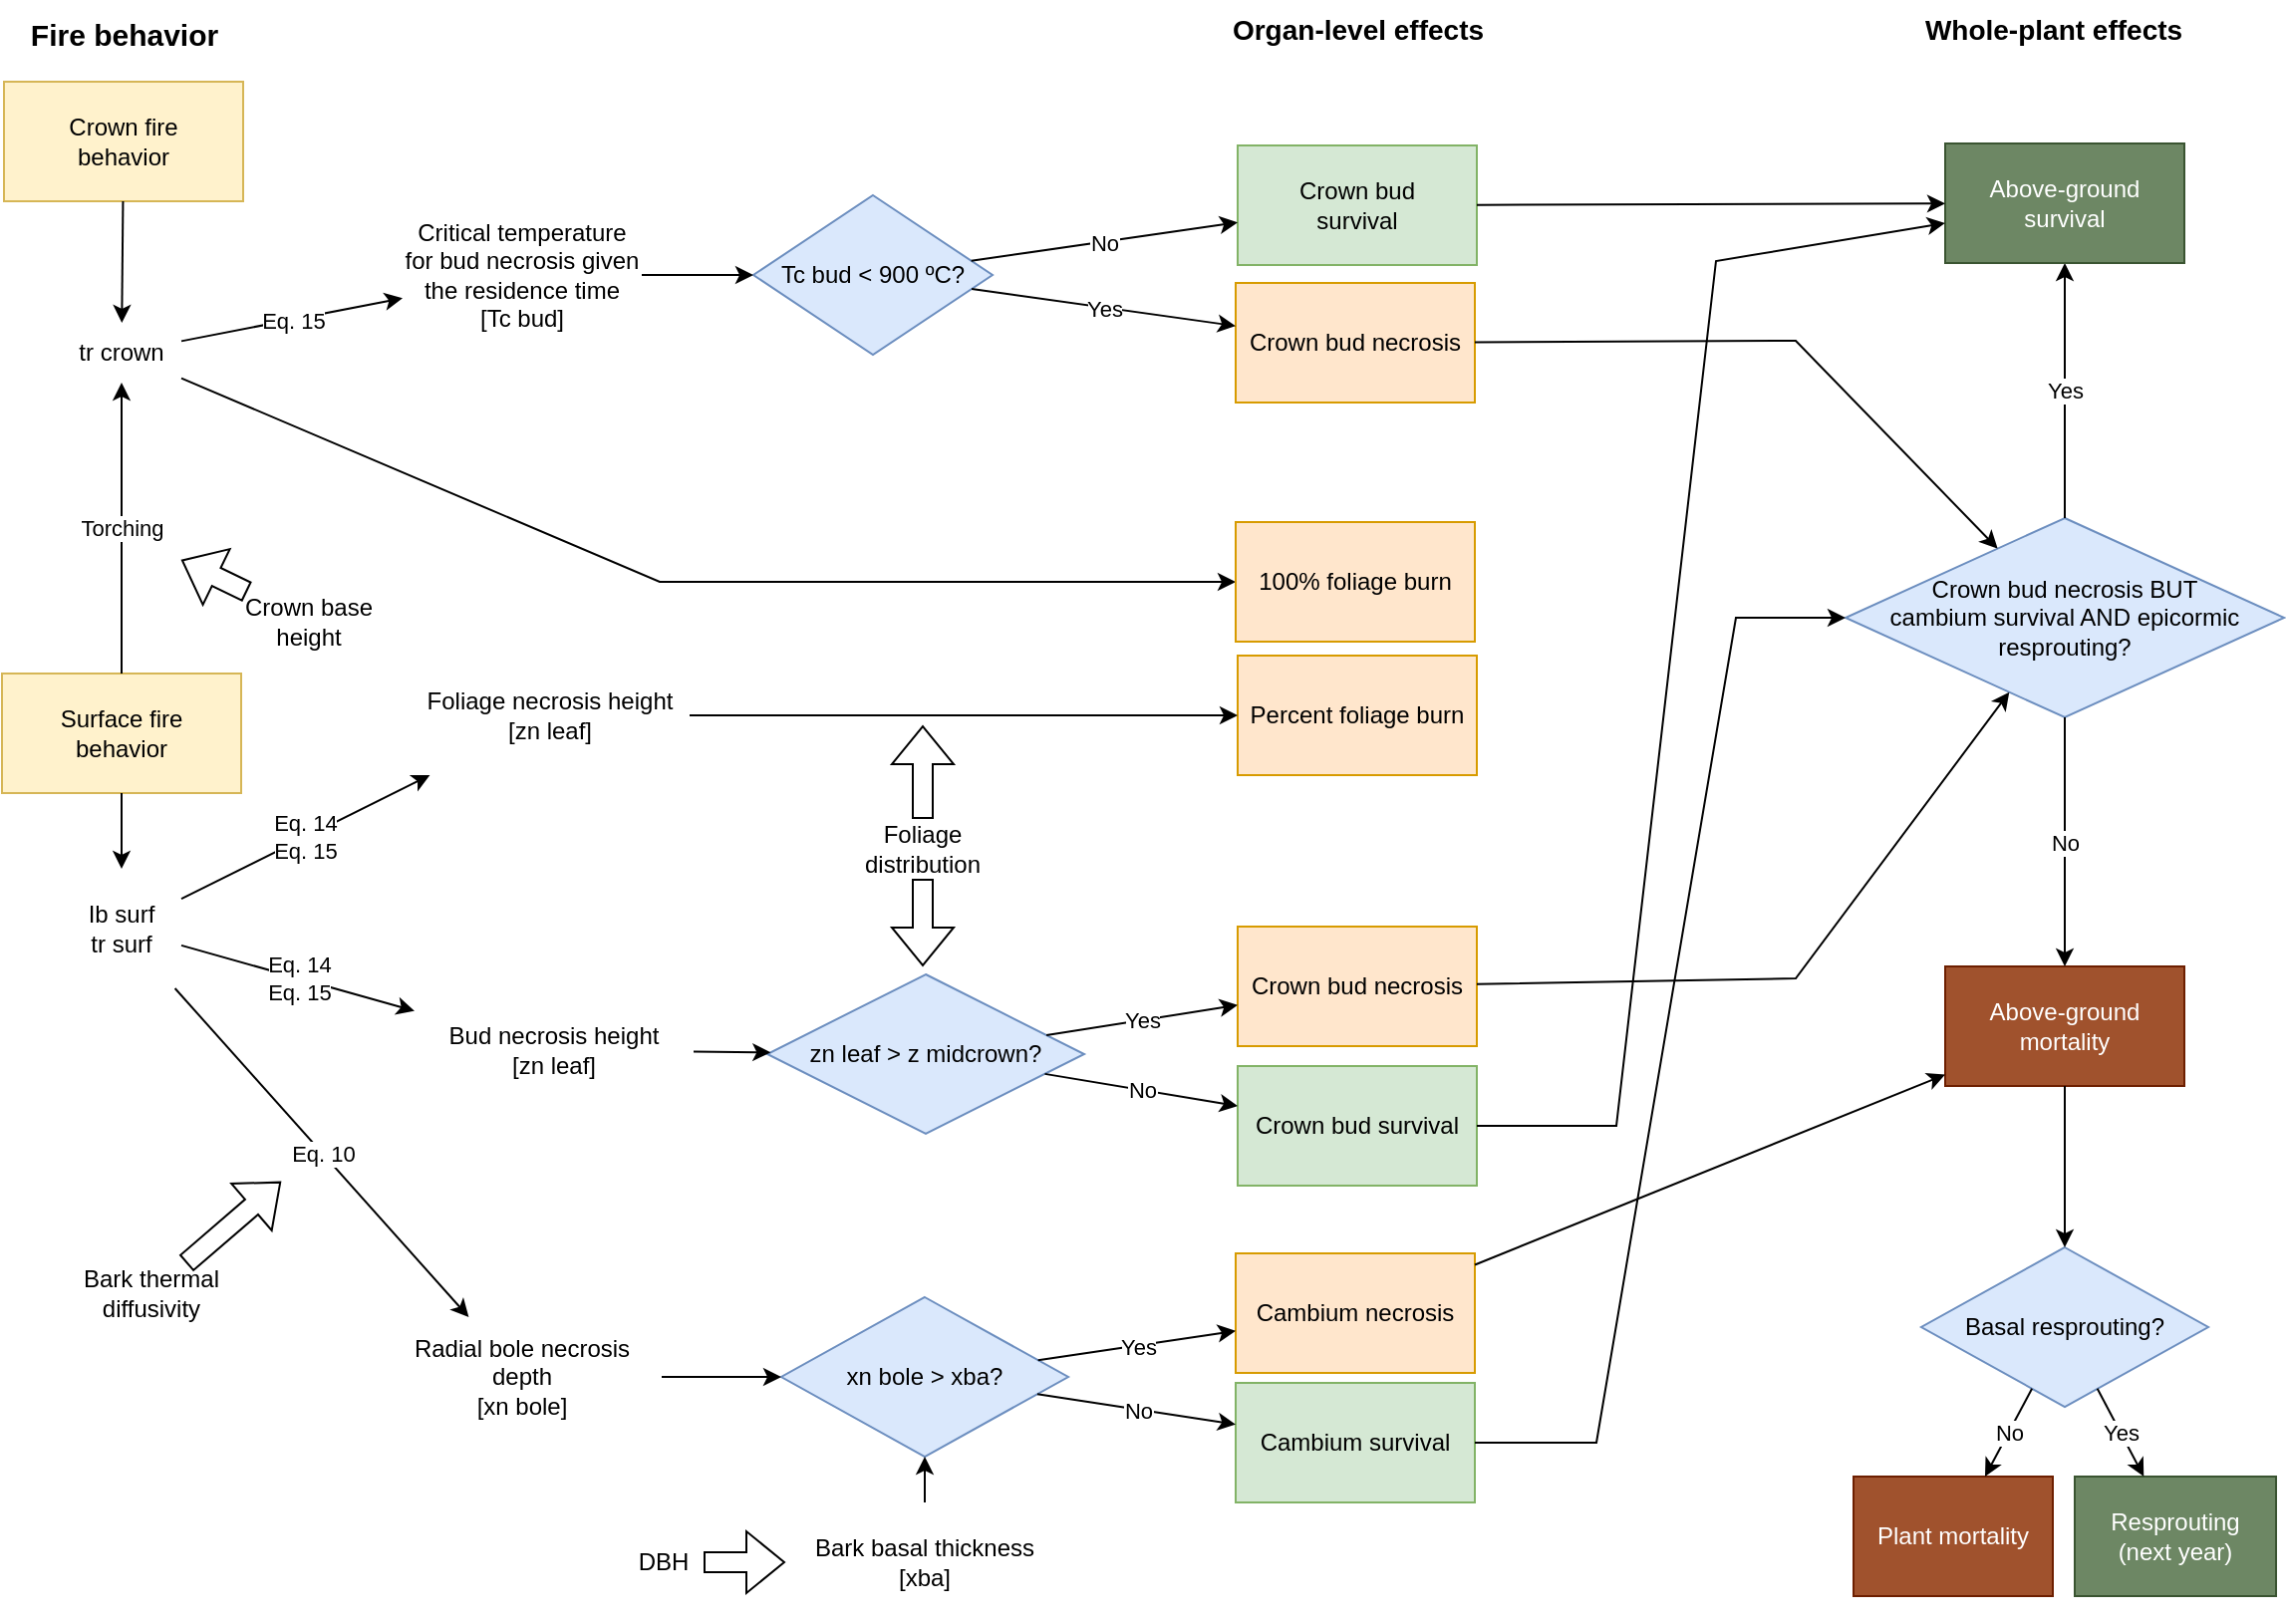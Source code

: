 <mxfile version="21.3.3" type="github">
  <diagram name="Pàgina-1" id="bBgiHrPNS2ZgieH73Jew">
    <mxGraphModel dx="1434" dy="822" grid="1" gridSize="10" guides="1" tooltips="1" connect="1" arrows="1" fold="1" page="1" pageScale="1" pageWidth="1169" pageHeight="827" math="0" shadow="0">
      <root>
        <mxCell id="0" />
        <mxCell id="1" parent="0" />
        <mxCell id="AxkiLZUDBh2oXADrsPW7-1" value="&lt;div&gt;Crown fire&lt;/div&gt;&lt;div&gt;behavior&lt;br&gt;&lt;/div&gt;" style="rounded=0;whiteSpace=wrap;html=1;fillColor=#fff2cc;strokeColor=#d6b656;" parent="1" vertex="1">
          <mxGeometry x="21" y="50" width="120" height="60" as="geometry" />
        </mxCell>
        <mxCell id="AxkiLZUDBh2oXADrsPW7-3" value="tr crown" style="text;html=1;strokeColor=none;fillColor=none;align=center;verticalAlign=middle;whiteSpace=wrap;rounded=0;" parent="1" vertex="1">
          <mxGeometry x="50" y="171" width="60" height="30" as="geometry" />
        </mxCell>
        <mxCell id="AxkiLZUDBh2oXADrsPW7-6" value="Tc bud &amp;lt; 900 ºC?" style="rhombus;whiteSpace=wrap;html=1;fillColor=#dae8fc;strokeColor=#6c8ebf;" parent="1" vertex="1">
          <mxGeometry x="397" y="107" width="120" height="80" as="geometry" />
        </mxCell>
        <mxCell id="AxkiLZUDBh2oXADrsPW7-8" value="&lt;div&gt;Critical temperature for bud necrosis given the residence time&lt;br&gt;&lt;/div&gt;&lt;div&gt;[Tc bud]&lt;/div&gt;" style="text;html=1;strokeColor=none;fillColor=none;align=center;verticalAlign=middle;whiteSpace=wrap;rounded=0;" parent="1" vertex="1">
          <mxGeometry x="221" y="117" width="120" height="60" as="geometry" />
        </mxCell>
        <mxCell id="AxkiLZUDBh2oXADrsPW7-9" value="" style="endArrow=classic;html=1;rounded=0;" parent="1" source="AxkiLZUDBh2oXADrsPW7-3" target="AxkiLZUDBh2oXADrsPW7-8" edge="1">
          <mxGeometry relative="1" as="geometry">
            <mxPoint x="130" y="147" as="sourcePoint" />
            <mxPoint x="500" y="407" as="targetPoint" />
          </mxGeometry>
        </mxCell>
        <mxCell id="AxkiLZUDBh2oXADrsPW7-10" value="Eq. 15" style="edgeLabel;resizable=0;html=1;align=center;verticalAlign=middle;" parent="AxkiLZUDBh2oXADrsPW7-9" connectable="0" vertex="1">
          <mxGeometry relative="1" as="geometry" />
        </mxCell>
        <mxCell id="AxkiLZUDBh2oXADrsPW7-11" value="" style="endArrow=classic;html=1;rounded=0;" parent="1" source="AxkiLZUDBh2oXADrsPW7-8" target="AxkiLZUDBh2oXADrsPW7-6" edge="1">
          <mxGeometry width="50" height="50" relative="1" as="geometry">
            <mxPoint x="400" y="427" as="sourcePoint" />
            <mxPoint x="450" y="377" as="targetPoint" />
          </mxGeometry>
        </mxCell>
        <mxCell id="AxkiLZUDBh2oXADrsPW7-13" value="Crown bud necrosis" style="rounded=0;whiteSpace=wrap;html=1;fillColor=#ffe6cc;strokeColor=#d79b00;" parent="1" vertex="1">
          <mxGeometry x="639" y="151" width="120" height="60" as="geometry" />
        </mxCell>
        <mxCell id="AxkiLZUDBh2oXADrsPW7-14" value="" style="endArrow=classic;html=1;rounded=0;" parent="1" source="AxkiLZUDBh2oXADrsPW7-6" target="AxkiLZUDBh2oXADrsPW7-13" edge="1">
          <mxGeometry relative="1" as="geometry">
            <mxPoint x="520" y="147" as="sourcePoint" />
            <mxPoint x="231" y="159" as="targetPoint" />
          </mxGeometry>
        </mxCell>
        <mxCell id="AxkiLZUDBh2oXADrsPW7-15" value="Yes" style="edgeLabel;resizable=0;html=1;align=center;verticalAlign=middle;" parent="AxkiLZUDBh2oXADrsPW7-14" connectable="0" vertex="1">
          <mxGeometry relative="1" as="geometry" />
        </mxCell>
        <mxCell id="AxkiLZUDBh2oXADrsPW7-26" value="" style="endArrow=classic;html=1;rounded=0;" parent="1" source="AxkiLZUDBh2oXADrsPW7-3" target="AxkiLZUDBh2oXADrsPW7-29" edge="1">
          <mxGeometry width="50" height="50" relative="1" as="geometry">
            <mxPoint x="344" y="258.225" as="sourcePoint" />
            <mxPoint x="401" y="256" as="targetPoint" />
            <Array as="points">
              <mxPoint x="350" y="301" />
            </Array>
          </mxGeometry>
        </mxCell>
        <mxCell id="AxkiLZUDBh2oXADrsPW7-29" value="&lt;div&gt;100% foliage burn&lt;/div&gt;" style="rounded=0;whiteSpace=wrap;html=1;fillColor=#ffe6cc;strokeColor=#d79b00;" parent="1" vertex="1">
          <mxGeometry x="639" y="271" width="120" height="60" as="geometry" />
        </mxCell>
        <mxCell id="AxkiLZUDBh2oXADrsPW7-31" value="&lt;div&gt;Crown bud &lt;br&gt;&lt;/div&gt;&lt;div&gt;survival&lt;/div&gt;" style="rounded=0;whiteSpace=wrap;html=1;fillColor=#d5e8d4;strokeColor=#82b366;" parent="1" vertex="1">
          <mxGeometry x="640" y="82" width="120" height="60" as="geometry" />
        </mxCell>
        <mxCell id="AxkiLZUDBh2oXADrsPW7-32" value="" style="endArrow=classic;html=1;rounded=0;" parent="1" source="AxkiLZUDBh2oXADrsPW7-6" target="AxkiLZUDBh2oXADrsPW7-31" edge="1">
          <mxGeometry relative="1" as="geometry">
            <mxPoint x="507" y="291" as="sourcePoint" />
            <mxPoint x="640" y="336" as="targetPoint" />
            <Array as="points" />
          </mxGeometry>
        </mxCell>
        <mxCell id="AxkiLZUDBh2oXADrsPW7-33" value="No" style="edgeLabel;resizable=0;html=1;align=center;verticalAlign=middle;" parent="AxkiLZUDBh2oXADrsPW7-32" connectable="0" vertex="1">
          <mxGeometry relative="1" as="geometry" />
        </mxCell>
        <mxCell id="AxkiLZUDBh2oXADrsPW7-34" value="&lt;div&gt;Surface fire &lt;br&gt;&lt;/div&gt;&lt;div&gt;behavior&lt;/div&gt;" style="rounded=0;whiteSpace=wrap;html=1;fillColor=#fff2cc;strokeColor=#d6b656;" parent="1" vertex="1">
          <mxGeometry x="20" y="347" width="120" height="60" as="geometry" />
        </mxCell>
        <mxCell id="AxkiLZUDBh2oXADrsPW7-35" value="" style="endArrow=classic;html=1;rounded=0;" parent="1" source="AxkiLZUDBh2oXADrsPW7-1" target="AxkiLZUDBh2oXADrsPW7-3" edge="1">
          <mxGeometry width="50" height="50" relative="1" as="geometry">
            <mxPoint x="351" y="157" as="sourcePoint" />
            <mxPoint x="407" y="157" as="targetPoint" />
          </mxGeometry>
        </mxCell>
        <mxCell id="AxkiLZUDBh2oXADrsPW7-36" value="&lt;div&gt;Ib surf&lt;br&gt;&lt;/div&gt;&lt;div&gt;tr surf&lt;/div&gt;" style="text;html=1;strokeColor=none;fillColor=none;align=center;verticalAlign=middle;whiteSpace=wrap;rounded=0;" parent="1" vertex="1">
          <mxGeometry x="50" y="445" width="60" height="60" as="geometry" />
        </mxCell>
        <mxCell id="AxkiLZUDBh2oXADrsPW7-37" value="&lt;div&gt;Foliage necrosis height&lt;br&gt;&lt;/div&gt;&lt;div&gt;[zn leaf]&lt;/div&gt;" style="text;html=1;strokeColor=none;fillColor=none;align=center;verticalAlign=middle;whiteSpace=wrap;rounded=0;" parent="1" vertex="1">
          <mxGeometry x="225" y="338" width="140" height="60" as="geometry" />
        </mxCell>
        <mxCell id="AxkiLZUDBh2oXADrsPW7-38" value="&lt;div&gt;Bud necrosis height&lt;br&gt;&lt;/div&gt;&lt;div&gt;[zn leaf]&lt;/div&gt;" style="text;html=1;strokeColor=none;fillColor=none;align=center;verticalAlign=middle;whiteSpace=wrap;rounded=0;" parent="1" vertex="1">
          <mxGeometry x="227" y="506" width="140" height="60" as="geometry" />
        </mxCell>
        <mxCell id="AxkiLZUDBh2oXADrsPW7-39" value="&lt;div&gt;Percent foliage burn&lt;/div&gt;" style="rounded=0;whiteSpace=wrap;html=1;fillColor=#ffe6cc;strokeColor=#d79b00;" parent="1" vertex="1">
          <mxGeometry x="640" y="338" width="120" height="60" as="geometry" />
        </mxCell>
        <mxCell id="AxkiLZUDBh2oXADrsPW7-40" value="" style="endArrow=classic;html=1;rounded=0;" parent="1" source="AxkiLZUDBh2oXADrsPW7-37" target="AxkiLZUDBh2oXADrsPW7-39" edge="1">
          <mxGeometry width="50" height="50" relative="1" as="geometry">
            <mxPoint x="354" y="232" as="sourcePoint" />
            <mxPoint x="407" y="232" as="targetPoint" />
          </mxGeometry>
        </mxCell>
        <mxCell id="AxkiLZUDBh2oXADrsPW7-41" value="zn leaf &amp;gt; z midcrown?" style="rhombus;whiteSpace=wrap;html=1;fillColor=#dae8fc;strokeColor=#6c8ebf;" parent="1" vertex="1">
          <mxGeometry x="404" y="498" width="159" height="80" as="geometry" />
        </mxCell>
        <mxCell id="AxkiLZUDBh2oXADrsPW7-42" value="Crown bud necrosis" style="rounded=0;whiteSpace=wrap;html=1;fillColor=#ffe6cc;strokeColor=#d79b00;" parent="1" vertex="1">
          <mxGeometry x="640" y="474" width="120" height="60" as="geometry" />
        </mxCell>
        <mxCell id="AxkiLZUDBh2oXADrsPW7-43" value="" style="endArrow=classic;html=1;rounded=0;" parent="1" source="AxkiLZUDBh2oXADrsPW7-41" target="AxkiLZUDBh2oXADrsPW7-42" edge="1">
          <mxGeometry relative="1" as="geometry">
            <mxPoint x="530" y="605" as="sourcePoint" />
            <mxPoint x="241" y="617" as="targetPoint" />
          </mxGeometry>
        </mxCell>
        <mxCell id="AxkiLZUDBh2oXADrsPW7-44" value="Yes" style="edgeLabel;resizable=0;html=1;align=center;verticalAlign=middle;" parent="AxkiLZUDBh2oXADrsPW7-43" connectable="0" vertex="1">
          <mxGeometry relative="1" as="geometry" />
        </mxCell>
        <mxCell id="AxkiLZUDBh2oXADrsPW7-45" value="Crown bud survival" style="rounded=0;whiteSpace=wrap;html=1;fillColor=#d5e8d4;strokeColor=#82b366;" parent="1" vertex="1">
          <mxGeometry x="640" y="544" width="120" height="60" as="geometry" />
        </mxCell>
        <mxCell id="AxkiLZUDBh2oXADrsPW7-46" value="" style="endArrow=classic;html=1;rounded=0;" parent="1" source="AxkiLZUDBh2oXADrsPW7-41" target="AxkiLZUDBh2oXADrsPW7-45" edge="1">
          <mxGeometry relative="1" as="geometry">
            <mxPoint x="517" y="749" as="sourcePoint" />
            <mxPoint x="650" y="794" as="targetPoint" />
            <Array as="points" />
          </mxGeometry>
        </mxCell>
        <mxCell id="AxkiLZUDBh2oXADrsPW7-47" value="No" style="edgeLabel;resizable=0;html=1;align=center;verticalAlign=middle;" parent="AxkiLZUDBh2oXADrsPW7-46" connectable="0" vertex="1">
          <mxGeometry relative="1" as="geometry" />
        </mxCell>
        <mxCell id="AxkiLZUDBh2oXADrsPW7-48" value="" style="endArrow=classic;html=1;rounded=0;" parent="1" source="AxkiLZUDBh2oXADrsPW7-38" edge="1" target="AxkiLZUDBh2oXADrsPW7-41">
          <mxGeometry width="50" height="50" relative="1" as="geometry">
            <mxPoint x="354" y="232" as="sourcePoint" />
            <mxPoint x="411" y="517" as="targetPoint" />
          </mxGeometry>
        </mxCell>
        <mxCell id="AxkiLZUDBh2oXADrsPW7-49" value="" style="endArrow=classic;html=1;rounded=0;" parent="1" source="AxkiLZUDBh2oXADrsPW7-36" target="AxkiLZUDBh2oXADrsPW7-37" edge="1">
          <mxGeometry relative="1" as="geometry">
            <mxPoint x="120" y="163" as="sourcePoint" />
            <mxPoint x="234" y="208" as="targetPoint" />
          </mxGeometry>
        </mxCell>
        <mxCell id="AxkiLZUDBh2oXADrsPW7-50" value="&lt;div&gt;Eq. 14&lt;/div&gt;&lt;div&gt;Eq. 15&lt;br&gt;&lt;/div&gt;" style="edgeLabel;resizable=0;html=1;align=center;verticalAlign=middle;" parent="AxkiLZUDBh2oXADrsPW7-49" connectable="0" vertex="1">
          <mxGeometry relative="1" as="geometry" />
        </mxCell>
        <mxCell id="AxkiLZUDBh2oXADrsPW7-51" value="" style="endArrow=classic;html=1;rounded=0;" parent="1" source="AxkiLZUDBh2oXADrsPW7-36" target="AxkiLZUDBh2oXADrsPW7-38" edge="1">
          <mxGeometry relative="1" as="geometry">
            <mxPoint x="124" y="477" as="sourcePoint" />
            <mxPoint x="220" y="460" as="targetPoint" />
          </mxGeometry>
        </mxCell>
        <mxCell id="AxkiLZUDBh2oXADrsPW7-52" value="&lt;div&gt;Eq. 14&lt;/div&gt;&lt;div&gt;Eq. 15&lt;br&gt;&lt;/div&gt;" style="edgeLabel;resizable=0;html=1;align=center;verticalAlign=middle;" parent="AxkiLZUDBh2oXADrsPW7-51" connectable="0" vertex="1">
          <mxGeometry relative="1" as="geometry" />
        </mxCell>
        <mxCell id="AxkiLZUDBh2oXADrsPW7-53" value="" style="endArrow=classic;html=1;rounded=0;" parent="1" source="AxkiLZUDBh2oXADrsPW7-34" target="AxkiLZUDBh2oXADrsPW7-36" edge="1">
          <mxGeometry width="50" height="50" relative="1" as="geometry">
            <mxPoint x="90" y="72" as="sourcePoint" />
            <mxPoint x="90" y="136" as="targetPoint" />
          </mxGeometry>
        </mxCell>
        <mxCell id="AxkiLZUDBh2oXADrsPW7-54" value="&lt;div&gt;Radial bole necrosis depth&lt;br&gt;&lt;/div&gt;&lt;div&gt;[xn bole]&lt;/div&gt;" style="text;html=1;strokeColor=none;fillColor=none;align=center;verticalAlign=middle;whiteSpace=wrap;rounded=0;" parent="1" vertex="1">
          <mxGeometry x="211" y="670" width="140" height="60" as="geometry" />
        </mxCell>
        <mxCell id="AxkiLZUDBh2oXADrsPW7-55" value="xn bole &amp;gt; xba?" style="rhombus;whiteSpace=wrap;html=1;fillColor=#dae8fc;strokeColor=#6c8ebf;" parent="1" vertex="1">
          <mxGeometry x="411" y="660" width="144" height="80" as="geometry" />
        </mxCell>
        <mxCell id="AxkiLZUDBh2oXADrsPW7-56" value="" style="endArrow=classic;html=1;rounded=0;" parent="1" source="AxkiLZUDBh2oXADrsPW7-54" target="AxkiLZUDBh2oXADrsPW7-55" edge="1">
          <mxGeometry width="50" height="50" relative="1" as="geometry">
            <mxPoint x="377" y="527" as="sourcePoint" />
            <mxPoint x="421" y="527" as="targetPoint" />
          </mxGeometry>
        </mxCell>
        <mxCell id="AxkiLZUDBh2oXADrsPW7-57" value="Foliage distribution" style="text;html=1;strokeColor=none;fillColor=none;align=center;verticalAlign=middle;whiteSpace=wrap;rounded=0;" parent="1" vertex="1">
          <mxGeometry x="452" y="420" width="60" height="30" as="geometry" />
        </mxCell>
        <mxCell id="AxkiLZUDBh2oXADrsPW7-58" value="" style="shape=flexArrow;endArrow=classic;html=1;rounded=0;" parent="1" source="AxkiLZUDBh2oXADrsPW7-57" edge="1">
          <mxGeometry width="50" height="50" relative="1" as="geometry">
            <mxPoint x="475" y="420" as="sourcePoint" />
            <mxPoint x="482" y="494" as="targetPoint" />
          </mxGeometry>
        </mxCell>
        <mxCell id="AxkiLZUDBh2oXADrsPW7-64" value="Cambium necrosis" style="rounded=0;whiteSpace=wrap;html=1;fillColor=#ffe6cc;strokeColor=#d79b00;" parent="1" vertex="1">
          <mxGeometry x="639" y="638" width="120" height="60" as="geometry" />
        </mxCell>
        <mxCell id="AxkiLZUDBh2oXADrsPW7-65" value="" style="endArrow=classic;html=1;rounded=0;" parent="1" source="AxkiLZUDBh2oXADrsPW7-55" target="AxkiLZUDBh2oXADrsPW7-64" edge="1">
          <mxGeometry relative="1" as="geometry">
            <mxPoint x="557" y="691" as="sourcePoint" />
            <mxPoint x="240" y="785" as="targetPoint" />
          </mxGeometry>
        </mxCell>
        <mxCell id="AxkiLZUDBh2oXADrsPW7-66" value="Yes" style="edgeLabel;resizable=0;html=1;align=center;verticalAlign=middle;" parent="AxkiLZUDBh2oXADrsPW7-65" connectable="0" vertex="1">
          <mxGeometry relative="1" as="geometry" />
        </mxCell>
        <mxCell id="AxkiLZUDBh2oXADrsPW7-67" value="Cambium survival" style="rounded=0;whiteSpace=wrap;html=1;fillColor=#d5e8d4;strokeColor=#82b366;" parent="1" vertex="1">
          <mxGeometry x="639" y="703" width="120" height="60" as="geometry" />
        </mxCell>
        <mxCell id="AxkiLZUDBh2oXADrsPW7-68" value="" style="endArrow=classic;html=1;rounded=0;" parent="1" source="AxkiLZUDBh2oXADrsPW7-55" target="AxkiLZUDBh2oXADrsPW7-67" edge="1">
          <mxGeometry relative="1" as="geometry">
            <mxPoint x="529" y="705" as="sourcePoint" />
            <mxPoint x="649" y="962" as="targetPoint" />
            <Array as="points" />
          </mxGeometry>
        </mxCell>
        <mxCell id="AxkiLZUDBh2oXADrsPW7-69" value="No" style="edgeLabel;resizable=0;html=1;align=center;verticalAlign=middle;" parent="AxkiLZUDBh2oXADrsPW7-68" connectable="0" vertex="1">
          <mxGeometry relative="1" as="geometry" />
        </mxCell>
        <mxCell id="AxkiLZUDBh2oXADrsPW7-71" value="" style="endArrow=classic;html=1;rounded=0;" parent="1" source="AxkiLZUDBh2oXADrsPW7-36" target="AxkiLZUDBh2oXADrsPW7-54" edge="1">
          <mxGeometry relative="1" as="geometry">
            <mxPoint x="120" y="491" as="sourcePoint" />
            <mxPoint x="237" y="513" as="targetPoint" />
          </mxGeometry>
        </mxCell>
        <mxCell id="AxkiLZUDBh2oXADrsPW7-72" value="&lt;div&gt;Eq. 10&lt;/div&gt;" style="edgeLabel;resizable=0;html=1;align=center;verticalAlign=middle;" parent="AxkiLZUDBh2oXADrsPW7-71" connectable="0" vertex="1">
          <mxGeometry relative="1" as="geometry" />
        </mxCell>
        <mxCell id="AxkiLZUDBh2oXADrsPW7-73" value="Bark thermal diffusivity" style="text;html=1;strokeColor=none;fillColor=none;align=center;verticalAlign=middle;whiteSpace=wrap;rounded=0;" parent="1" vertex="1">
          <mxGeometry x="50" y="643" width="90" height="30" as="geometry" />
        </mxCell>
        <mxCell id="AxkiLZUDBh2oXADrsPW7-74" value="" style="shape=flexArrow;endArrow=classic;html=1;rounded=0;" parent="1" source="AxkiLZUDBh2oXADrsPW7-73" edge="1">
          <mxGeometry width="50" height="50" relative="1" as="geometry">
            <mxPoint x="500" y="397" as="sourcePoint" />
            <mxPoint x="160" y="602" as="targetPoint" />
          </mxGeometry>
        </mxCell>
        <mxCell id="AxkiLZUDBh2oXADrsPW7-75" value="&lt;div&gt;Bark basal thickness&lt;br&gt;&lt;/div&gt;&lt;div&gt;[xba]&lt;br&gt;&lt;/div&gt;" style="text;html=1;strokeColor=none;fillColor=none;align=center;verticalAlign=middle;whiteSpace=wrap;rounded=0;" parent="1" vertex="1">
          <mxGeometry x="413" y="763" width="140" height="60" as="geometry" />
        </mxCell>
        <mxCell id="AxkiLZUDBh2oXADrsPW7-76" value="" style="endArrow=classic;html=1;rounded=0;" parent="1" source="AxkiLZUDBh2oXADrsPW7-75" target="AxkiLZUDBh2oXADrsPW7-55" edge="1">
          <mxGeometry width="50" height="50" relative="1" as="geometry">
            <mxPoint x="361" y="694" as="sourcePoint" />
            <mxPoint x="423" y="693" as="targetPoint" />
          </mxGeometry>
        </mxCell>
        <mxCell id="AxkiLZUDBh2oXADrsPW7-81" value="&lt;div&gt;Crown bud necrosis BUT&lt;/div&gt;&lt;div&gt;cambium survival AND epicormic &lt;br&gt;&lt;/div&gt;&lt;div&gt;resprouting?&lt;/div&gt;" style="rhombus;whiteSpace=wrap;html=1;fillColor=#dae8fc;strokeColor=#6c8ebf;" parent="1" vertex="1">
          <mxGeometry x="945" y="269" width="220" height="100" as="geometry" />
        </mxCell>
        <mxCell id="AxkiLZUDBh2oXADrsPW7-83" value="" style="endArrow=classic;html=1;rounded=0;" parent="1" source="AxkiLZUDBh2oXADrsPW7-13" target="AxkiLZUDBh2oXADrsPW7-81" edge="1">
          <mxGeometry width="50" height="50" relative="1" as="geometry">
            <mxPoint x="600" y="420" as="sourcePoint" />
            <mxPoint x="650" y="370" as="targetPoint" />
            <Array as="points">
              <mxPoint x="920" y="180" />
            </Array>
          </mxGeometry>
        </mxCell>
        <mxCell id="AxkiLZUDBh2oXADrsPW7-84" value="" style="endArrow=classic;html=1;rounded=0;" parent="1" source="AxkiLZUDBh2oXADrsPW7-42" target="AxkiLZUDBh2oXADrsPW7-81" edge="1">
          <mxGeometry width="50" height="50" relative="1" as="geometry">
            <mxPoint x="738" y="96" as="sourcePoint" />
            <mxPoint x="932" y="248" as="targetPoint" />
            <Array as="points">
              <mxPoint x="920" y="500" />
            </Array>
          </mxGeometry>
        </mxCell>
        <mxCell id="AxkiLZUDBh2oXADrsPW7-85" value="" style="endArrow=classic;html=1;rounded=0;" parent="1" source="AxkiLZUDBh2oXADrsPW7-81" target="AxkiLZUDBh2oXADrsPW7-101" edge="1">
          <mxGeometry relative="1" as="geometry">
            <mxPoint x="526" y="241" as="sourcePoint" />
            <mxPoint x="640" y="240" as="targetPoint" />
          </mxGeometry>
        </mxCell>
        <mxCell id="AxkiLZUDBh2oXADrsPW7-86" value="Yes" style="edgeLabel;resizable=0;html=1;align=center;verticalAlign=middle;" parent="AxkiLZUDBh2oXADrsPW7-85" connectable="0" vertex="1">
          <mxGeometry relative="1" as="geometry" />
        </mxCell>
        <mxCell id="AxkiLZUDBh2oXADrsPW7-87" value="&lt;div&gt;Above-ground&lt;/div&gt;&lt;div&gt;mortality&lt;br&gt;&lt;/div&gt;" style="rounded=0;whiteSpace=wrap;html=1;fillColor=#a0522d;fontColor=#ffffff;strokeColor=#6D1F00;" parent="1" vertex="1">
          <mxGeometry x="995" y="494" width="120" height="60" as="geometry" />
        </mxCell>
        <mxCell id="AxkiLZUDBh2oXADrsPW7-88" value="" style="endArrow=classic;html=1;rounded=0;" parent="1" source="AxkiLZUDBh2oXADrsPW7-81" target="AxkiLZUDBh2oXADrsPW7-87" edge="1">
          <mxGeometry relative="1" as="geometry">
            <mxPoint x="506" y="256" as="sourcePoint" />
            <mxPoint x="640" y="304" as="targetPoint" />
            <Array as="points" />
          </mxGeometry>
        </mxCell>
        <mxCell id="AxkiLZUDBh2oXADrsPW7-89" value="No" style="edgeLabel;resizable=0;html=1;align=center;verticalAlign=middle;" parent="AxkiLZUDBh2oXADrsPW7-88" connectable="0" vertex="1">
          <mxGeometry relative="1" as="geometry" />
        </mxCell>
        <mxCell id="AxkiLZUDBh2oXADrsPW7-90" value="" style="endArrow=classic;html=1;rounded=0;" parent="1" source="AxkiLZUDBh2oXADrsPW7-64" target="AxkiLZUDBh2oXADrsPW7-87" edge="1">
          <mxGeometry width="50" height="50" relative="1" as="geometry">
            <mxPoint x="750" y="515" as="sourcePoint" />
            <mxPoint x="1049" y="291" as="targetPoint" />
          </mxGeometry>
        </mxCell>
        <mxCell id="AxkiLZUDBh2oXADrsPW7-92" value="Basal resprouting?" style="rhombus;whiteSpace=wrap;html=1;fillColor=#dae8fc;strokeColor=#6c8ebf;" parent="1" vertex="1">
          <mxGeometry x="983" y="635" width="144" height="80" as="geometry" />
        </mxCell>
        <mxCell id="AxkiLZUDBh2oXADrsPW7-93" value="" style="endArrow=classic;html=1;rounded=0;" parent="1" source="AxkiLZUDBh2oXADrsPW7-87" target="AxkiLZUDBh2oXADrsPW7-92" edge="1">
          <mxGeometry width="50" height="50" relative="1" as="geometry">
            <mxPoint x="743" y="515" as="sourcePoint" />
            <mxPoint x="1024" y="263" as="targetPoint" />
          </mxGeometry>
        </mxCell>
        <mxCell id="AxkiLZUDBh2oXADrsPW7-95" value="Plant mortality" style="rounded=0;whiteSpace=wrap;html=1;fillColor=#a0522d;strokeColor=#6D1F00;fontColor=#ffffff;" parent="1" vertex="1">
          <mxGeometry x="949" y="750" width="100" height="60" as="geometry" />
        </mxCell>
        <mxCell id="AxkiLZUDBh2oXADrsPW7-96" value="" style="endArrow=classic;html=1;rounded=0;" parent="1" source="AxkiLZUDBh2oXADrsPW7-92" target="AxkiLZUDBh2oXADrsPW7-95" edge="1">
          <mxGeometry relative="1" as="geometry">
            <mxPoint x="1062" y="280" as="sourcePoint" />
            <mxPoint x="1065" y="546" as="targetPoint" />
            <Array as="points" />
          </mxGeometry>
        </mxCell>
        <mxCell id="AxkiLZUDBh2oXADrsPW7-97" value="No" style="edgeLabel;resizable=0;html=1;align=center;verticalAlign=middle;" parent="AxkiLZUDBh2oXADrsPW7-96" connectable="0" vertex="1">
          <mxGeometry relative="1" as="geometry" />
        </mxCell>
        <mxCell id="AxkiLZUDBh2oXADrsPW7-98" value="&lt;div&gt;Resprouting&lt;/div&gt;&lt;div&gt;(next year)&lt;br&gt;&lt;/div&gt;" style="rounded=0;whiteSpace=wrap;html=1;fillColor=#6d8764;strokeColor=#3A5431;fontColor=#ffffff;" parent="1" vertex="1">
          <mxGeometry x="1060" y="750" width="101" height="60" as="geometry" />
        </mxCell>
        <mxCell id="AxkiLZUDBh2oXADrsPW7-99" value="" style="endArrow=classic;html=1;rounded=0;" parent="1" source="AxkiLZUDBh2oXADrsPW7-92" target="AxkiLZUDBh2oXADrsPW7-98" edge="1">
          <mxGeometry relative="1" as="geometry">
            <mxPoint x="982" y="216" as="sourcePoint" />
            <mxPoint x="760" y="177" as="targetPoint" />
          </mxGeometry>
        </mxCell>
        <mxCell id="AxkiLZUDBh2oXADrsPW7-100" value="Yes" style="edgeLabel;resizable=0;html=1;align=center;verticalAlign=middle;" parent="AxkiLZUDBh2oXADrsPW7-99" connectable="0" vertex="1">
          <mxGeometry relative="1" as="geometry" />
        </mxCell>
        <mxCell id="AxkiLZUDBh2oXADrsPW7-101" value="&lt;div&gt;Above-ground&lt;/div&gt;&lt;div&gt;survival&lt;br&gt;&lt;/div&gt;" style="rounded=0;whiteSpace=wrap;html=1;fillColor=#6d8764;strokeColor=#3A5431;fontColor=#ffffff;" parent="1" vertex="1">
          <mxGeometry x="995" y="81" width="120" height="60" as="geometry" />
        </mxCell>
        <mxCell id="bId5LgiYHKoCAPE9A3Xx-1" value="" style="endArrow=classic;html=1;rounded=0;" edge="1" parent="1" source="AxkiLZUDBh2oXADrsPW7-34" target="AxkiLZUDBh2oXADrsPW7-3">
          <mxGeometry relative="1" as="geometry">
            <mxPoint x="119" y="515" as="sourcePoint" />
            <mxPoint x="262" y="665" as="targetPoint" />
          </mxGeometry>
        </mxCell>
        <mxCell id="bId5LgiYHKoCAPE9A3Xx-2" value="Torching" style="edgeLabel;resizable=0;html=1;align=center;verticalAlign=middle;" connectable="0" vertex="1" parent="bId5LgiYHKoCAPE9A3Xx-1">
          <mxGeometry relative="1" as="geometry" />
        </mxCell>
        <mxCell id="bId5LgiYHKoCAPE9A3Xx-3" value="Crown base height" style="text;html=1;strokeColor=none;fillColor=none;align=center;verticalAlign=middle;whiteSpace=wrap;rounded=0;" vertex="1" parent="1">
          <mxGeometry x="134" y="306" width="80" height="30" as="geometry" />
        </mxCell>
        <mxCell id="bId5LgiYHKoCAPE9A3Xx-4" value="" style="shape=flexArrow;endArrow=classic;html=1;rounded=0;" edge="1" parent="1" source="bId5LgiYHKoCAPE9A3Xx-3">
          <mxGeometry width="50" height="50" relative="1" as="geometry">
            <mxPoint x="500" y="397" as="sourcePoint" />
            <mxPoint x="110" y="290" as="targetPoint" />
          </mxGeometry>
        </mxCell>
        <mxCell id="bId5LgiYHKoCAPE9A3Xx-9" value="&lt;b&gt;&lt;font style=&quot;font-size: 15px;&quot;&gt;Fire behavior&lt;/font&gt;&lt;/b&gt;" style="text;html=1;align=center;verticalAlign=middle;resizable=0;points=[];autosize=1;strokeColor=none;fillColor=none;" vertex="1" parent="1">
          <mxGeometry x="21" y="11" width="120" height="30" as="geometry" />
        </mxCell>
        <mxCell id="bId5LgiYHKoCAPE9A3Xx-10" value="&lt;font style=&quot;font-size: 14px;&quot;&gt;&lt;b&gt;Organ-level effects&lt;br&gt;&lt;/b&gt;&lt;/font&gt;" style="text;html=1;align=center;verticalAlign=middle;resizable=0;points=[];autosize=1;strokeColor=none;fillColor=none;" vertex="1" parent="1">
          <mxGeometry x="625" y="9" width="150" height="30" as="geometry" />
        </mxCell>
        <mxCell id="bId5LgiYHKoCAPE9A3Xx-11" value="&lt;font style=&quot;font-size: 14px;&quot;&gt;&lt;b&gt;Whole-plant effects&lt;br&gt;&lt;/b&gt;&lt;/font&gt;" style="text;html=1;align=center;verticalAlign=middle;resizable=0;points=[];autosize=1;strokeColor=none;fillColor=none;" vertex="1" parent="1">
          <mxGeometry x="974" y="9" width="150" height="30" as="geometry" />
        </mxCell>
        <mxCell id="bId5LgiYHKoCAPE9A3Xx-12" value="DBH" style="text;html=1;strokeColor=none;fillColor=none;align=center;verticalAlign=middle;whiteSpace=wrap;rounded=0;" vertex="1" parent="1">
          <mxGeometry x="332" y="778" width="40" height="30" as="geometry" />
        </mxCell>
        <mxCell id="bId5LgiYHKoCAPE9A3Xx-13" value="" style="shape=flexArrow;endArrow=classic;html=1;rounded=0;" edge="1" parent="1" source="bId5LgiYHKoCAPE9A3Xx-12" target="AxkiLZUDBh2oXADrsPW7-75">
          <mxGeometry width="50" height="50" relative="1" as="geometry">
            <mxPoint x="122" y="653" as="sourcePoint" />
            <mxPoint x="170" y="612" as="targetPoint" />
          </mxGeometry>
        </mxCell>
        <mxCell id="bId5LgiYHKoCAPE9A3Xx-15" value="" style="endArrow=classic;html=1;rounded=0;" edge="1" parent="1" source="AxkiLZUDBh2oXADrsPW7-31" target="AxkiLZUDBh2oXADrsPW7-101">
          <mxGeometry width="50" height="50" relative="1" as="geometry">
            <mxPoint x="759" y="192" as="sourcePoint" />
            <mxPoint x="982" y="232" as="targetPoint" />
          </mxGeometry>
        </mxCell>
        <mxCell id="bId5LgiYHKoCAPE9A3Xx-16" value="" style="endArrow=classic;html=1;rounded=0;" edge="1" parent="1" source="AxkiLZUDBh2oXADrsPW7-45" target="AxkiLZUDBh2oXADrsPW7-101">
          <mxGeometry width="50" height="50" relative="1" as="geometry">
            <mxPoint x="761" y="86" as="sourcePoint" />
            <mxPoint x="1000" y="82" as="targetPoint" />
            <Array as="points">
              <mxPoint x="830" y="574" />
              <mxPoint x="880" y="140" />
            </Array>
          </mxGeometry>
        </mxCell>
        <mxCell id="bId5LgiYHKoCAPE9A3Xx-17" value="" style="endArrow=classic;html=1;rounded=0;" edge="1" parent="1" source="AxkiLZUDBh2oXADrsPW7-67" target="AxkiLZUDBh2oXADrsPW7-81">
          <mxGeometry width="50" height="50" relative="1" as="geometry">
            <mxPoint x="770" y="611" as="sourcePoint" />
            <mxPoint x="1000" y="105" as="targetPoint" />
            <Array as="points">
              <mxPoint x="820" y="733" />
              <mxPoint x="890" y="319" />
            </Array>
          </mxGeometry>
        </mxCell>
        <mxCell id="bId5LgiYHKoCAPE9A3Xx-18" value="" style="shape=flexArrow;endArrow=classic;html=1;rounded=0;" edge="1" parent="1" source="AxkiLZUDBh2oXADrsPW7-57">
          <mxGeometry width="50" height="50" relative="1" as="geometry">
            <mxPoint x="482" y="413" as="sourcePoint" />
            <mxPoint x="482" y="373" as="targetPoint" />
          </mxGeometry>
        </mxCell>
      </root>
    </mxGraphModel>
  </diagram>
</mxfile>
